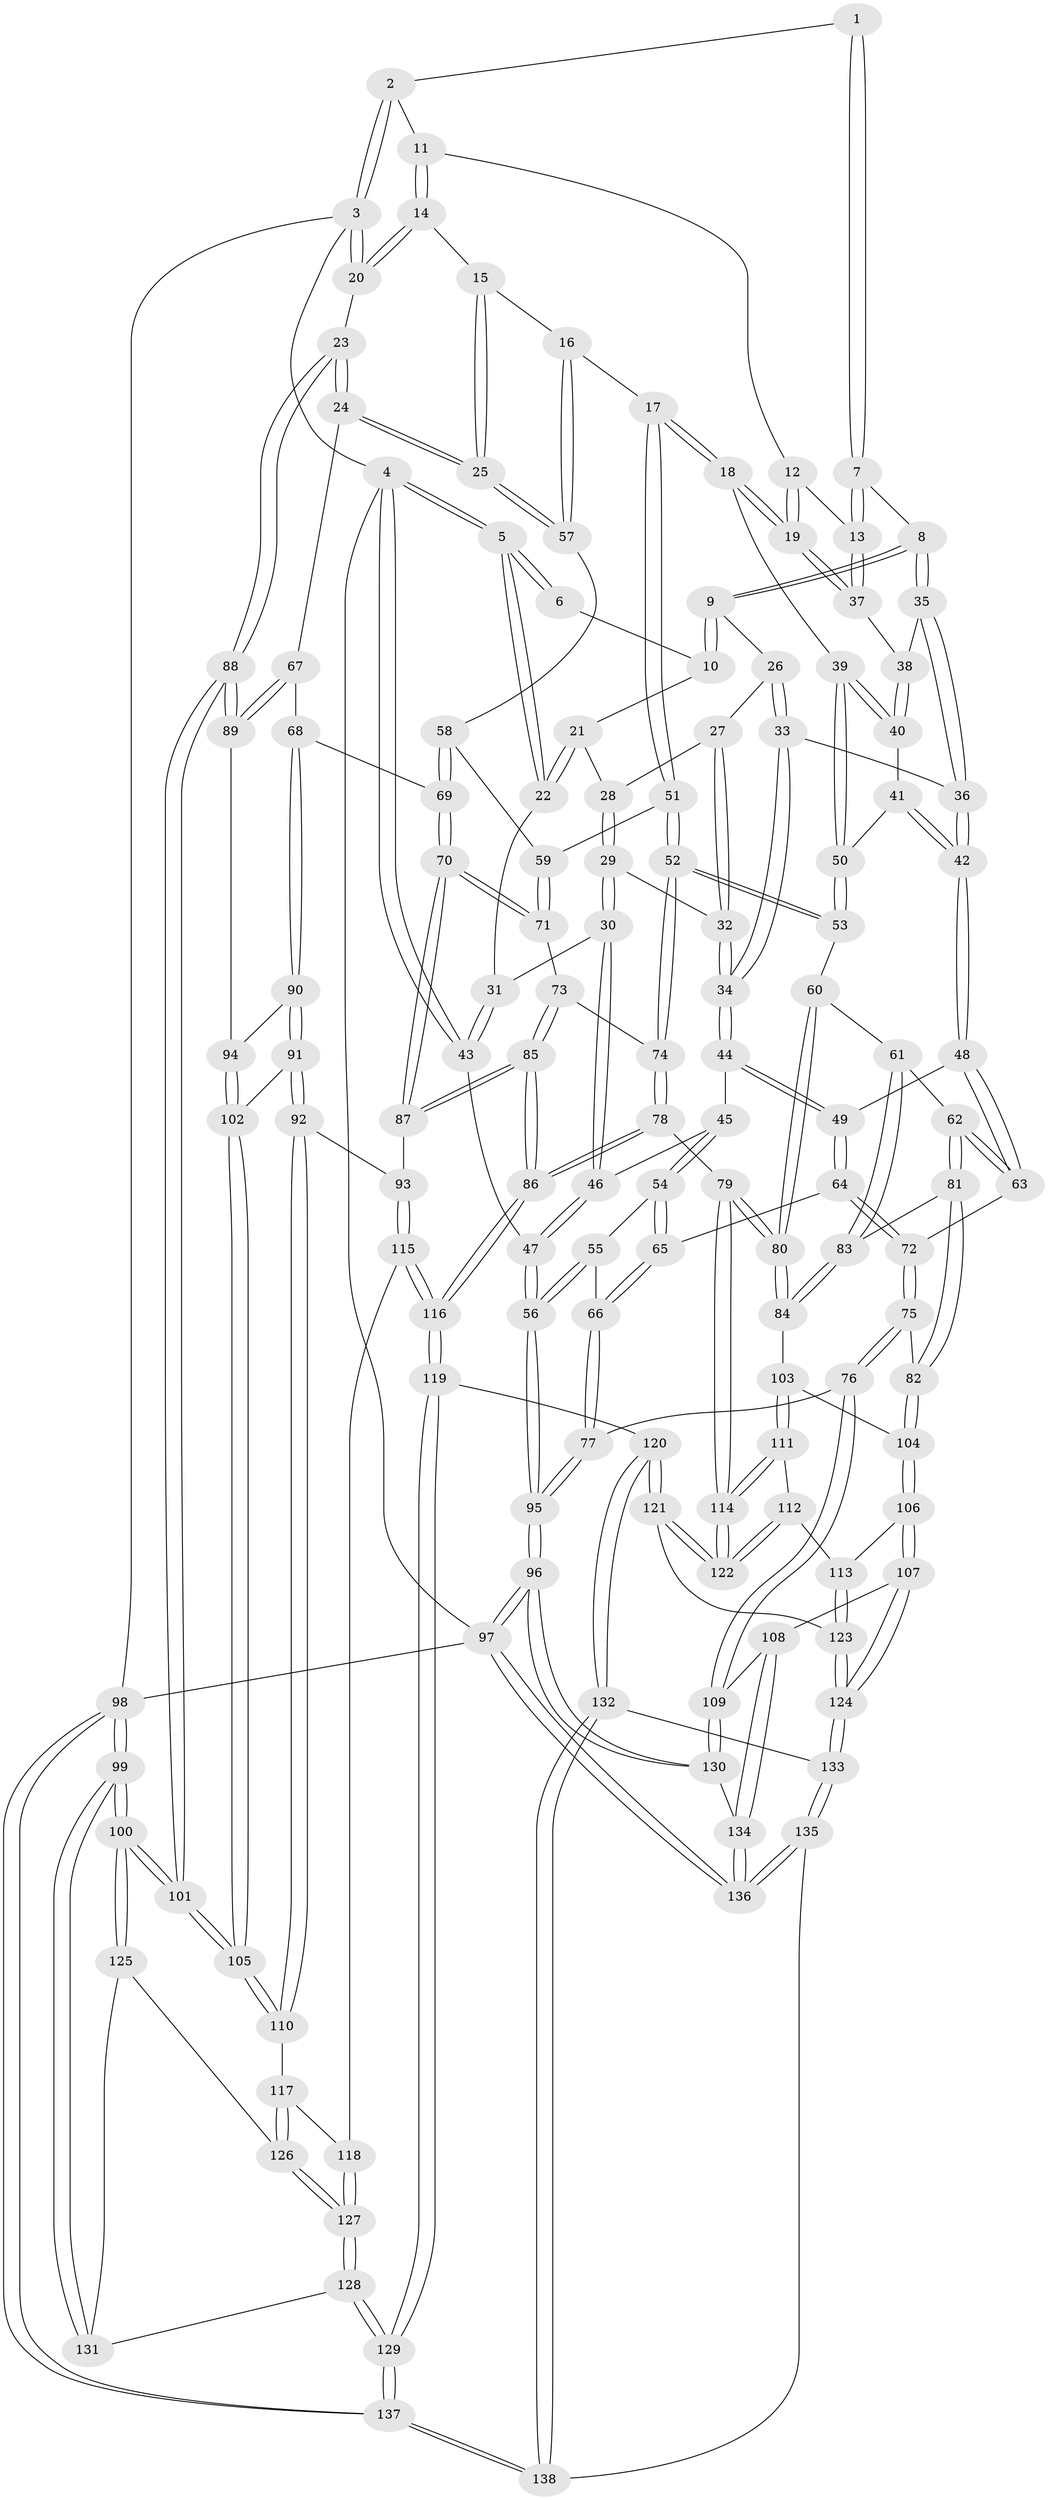 // coarse degree distribution, {2: 0.1134020618556701, 3: 0.7010309278350515, 4: 0.07216494845360824, 5: 0.10309278350515463, 6: 0.010309278350515464}
// Generated by graph-tools (version 1.1) at 2025/54/03/04/25 22:54:13]
// undirected, 138 vertices, 342 edges
graph export_dot {
  node [color=gray90,style=filled];
  1 [pos="+0.5092899066105548+0"];
  2 [pos="+0.828095475274226+0"];
  3 [pos="+1+0"];
  4 [pos="+0+0"];
  5 [pos="+0+0"];
  6 [pos="+0.26834890480561924+0"];
  7 [pos="+0.5143622991076712+0.003536527584843062"];
  8 [pos="+0.3657177161131427+0.10882493643473705"];
  9 [pos="+0.32571313585190814+0.08900022316376174"];
  10 [pos="+0.2881765239617568+0"];
  11 [pos="+0.8260307202301115+0"];
  12 [pos="+0.7388272178986894+0"];
  13 [pos="+0.5831393988587643+0.10809145993165521"];
  14 [pos="+0.864458667279431+0.0121017862186407"];
  15 [pos="+0.859189595128259+0.04418303490950087"];
  16 [pos="+0.7906942465525806+0.2466716184508291"];
  17 [pos="+0.7842860694484187+0.2459329947494396"];
  18 [pos="+0.7688669348255872+0.24042615423767782"];
  19 [pos="+0.7093587808218663+0.1888796284157845"];
  20 [pos="+1+0.23746742633285206"];
  21 [pos="+0.15306140539045623+0.08462551058461695"];
  22 [pos="+0.036541334254152166+0.02335020136394418"];
  23 [pos="+1+0.26742847707671735"];
  24 [pos="+1+0.2784239711500265"];
  25 [pos="+1+0.2781366163552815"];
  26 [pos="+0.27639756461851805+0.12701848126158685"];
  27 [pos="+0.224863758143735+0.1293860629235806"];
  28 [pos="+0.15848489520703538+0.09342877758368806"];
  29 [pos="+0.13953785843086056+0.23266988762133953"];
  30 [pos="+0.11207735318150631+0.23902663311584674"];
  31 [pos="+0.07741631898518303+0.22534239203781609"];
  32 [pos="+0.1594828149551313+0.23506174227976787"];
  33 [pos="+0.24862517201754292+0.27095674482231463"];
  34 [pos="+0.24628693579644823+0.27275400903784214"];
  35 [pos="+0.41498878589530813+0.20814704359691377"];
  36 [pos="+0.40516763183651383+0.237560806581343"];
  37 [pos="+0.591624019914911+0.13860394490273567"];
  38 [pos="+0.5545488206496207+0.16888239229215987"];
  39 [pos="+0.6232110107145457+0.32069166283381784"];
  40 [pos="+0.5512458734240032+0.2898962731932724"];
  41 [pos="+0.5045332963803626+0.32062020240839056"];
  42 [pos="+0.4374390399444049+0.3389136228218163"];
  43 [pos="+0+0.32005454649442894"];
  44 [pos="+0.24791838557957763+0.35904404024296793"];
  45 [pos="+0.10625169009970366+0.36142153288223866"];
  46 [pos="+0.10446645329522855+0.3586238298080484"];
  47 [pos="+0+0.336464007078894"];
  48 [pos="+0.43079653059699524+0.36671929791134983"];
  49 [pos="+0.269460106765056+0.4043531703106297"];
  50 [pos="+0.5965697373451797+0.38522057061934956"];
  51 [pos="+0.6604184179296008+0.44719154398484334"];
  52 [pos="+0.6371342408610147+0.4620609784842854"];
  53 [pos="+0.5922041146377814+0.44358158592637237"];
  54 [pos="+0.10482158962183065+0.400315382242779"];
  55 [pos="+0.102624678024069+0.4088751058403207"];
  56 [pos="+0+0.5855156872879836"];
  57 [pos="+0.8530074220232098+0.28651897126882314"];
  58 [pos="+0.8447540057855618+0.3369066041932766"];
  59 [pos="+0.7391626231296023+0.45194285725970734"];
  60 [pos="+0.5621496739426679+0.45250068171448915"];
  61 [pos="+0.5215678431198212+0.46264700879649434"];
  62 [pos="+0.4827646567800812+0.45070124717988325"];
  63 [pos="+0.4634137476441921+0.43398379131134424"];
  64 [pos="+0.2680463884395252+0.4096078706555166"];
  65 [pos="+0.25495208752026194+0.430062983641793"];
  66 [pos="+0.19671113636801096+0.5532845259854831"];
  67 [pos="+0.9162184375845865+0.5250219000172245"];
  68 [pos="+0.9023587302735162+0.5263129900062504"];
  69 [pos="+0.8539682292131776+0.5060201898946582"];
  70 [pos="+0.8322546514669926+0.5219135231899864"];
  71 [pos="+0.7633507467752401+0.5142812537575714"];
  72 [pos="+0.36766257081878756+0.4994207517106825"];
  73 [pos="+0.7472031772250725+0.5215477782174096"];
  74 [pos="+0.6481048581628651+0.489201917123081"];
  75 [pos="+0.34626312159086703+0.5998366033136152"];
  76 [pos="+0.19443040352282986+0.6506045424907634"];
  77 [pos="+0.18329667975864045+0.6403151058854035"];
  78 [pos="+0.6431372936083886+0.6490645040721827"];
  79 [pos="+0.6296724009611399+0.6507158018517835"];
  80 [pos="+0.6172516219681379+0.6456564006391641"];
  81 [pos="+0.4235953430782589+0.5887834131342157"];
  82 [pos="+0.39396869307043136+0.6061832819403881"];
  83 [pos="+0.5405594127215335+0.597790546510664"];
  84 [pos="+0.568184167645934+0.6275540245831761"];
  85 [pos="+0.6805430601518351+0.6577116856687575"];
  86 [pos="+0.6775026176288226+0.6615339756302588"];
  87 [pos="+0.8237835187698813+0.5522884374039592"];
  88 [pos="+1+0.6665052545104776"];
  89 [pos="+1+0.5911237422791407"];
  90 [pos="+0.9078068678323593+0.6035752566684718"];
  91 [pos="+0.8814131735611089+0.6546282437379113"];
  92 [pos="+0.8567825297399174+0.6695268104801966"];
  93 [pos="+0.8406547138190654+0.6723662852425646"];
  94 [pos="+0.9262696399027398+0.6081524677926334"];
  95 [pos="+0+0.5989016598986948"];
  96 [pos="+0+0.8798061578404536"];
  97 [pos="+0+1"];
  98 [pos="+1+1"];
  99 [pos="+1+1"];
  100 [pos="+1+0.8494507208169045"];
  101 [pos="+1+0.6841433701222834"];
  102 [pos="+0.9784782036536465+0.6662743001110686"];
  103 [pos="+0.47907255480606864+0.6823562853850293"];
  104 [pos="+0.4331739953237698+0.6668392350760958"];
  105 [pos="+1+0.6944479846095702"];
  106 [pos="+0.4047913440363543+0.738433607280365"];
  107 [pos="+0.2981623278426244+0.8222834651412377"];
  108 [pos="+0.25248681425796804+0.8093668240567107"];
  109 [pos="+0.21457978093260424+0.720749852714874"];
  110 [pos="+0.9434268559384658+0.7371460616150993"];
  111 [pos="+0.4817062047744296+0.6963314935272948"];
  112 [pos="+0.48175555023130284+0.7416593623295805"];
  113 [pos="+0.4729641990682598+0.745887706660001"];
  114 [pos="+0.5716697496776256+0.7358493880488394"];
  115 [pos="+0.782626180512789+0.7206953950380125"];
  116 [pos="+0.7373475104157552+0.7245393284956267"];
  117 [pos="+0.9038592148948547+0.78464413572942"];
  118 [pos="+0.8476419269745985+0.7771954017027232"];
  119 [pos="+0.6947886866099412+0.8662794566148333"];
  120 [pos="+0.6208706017530786+0.884241039264804"];
  121 [pos="+0.5514091225062181+0.8145057802425555"];
  122 [pos="+0.5491115740209463+0.7797312334459449"];
  123 [pos="+0.4301283264143791+0.8507377092371209"];
  124 [pos="+0.3828603528326413+0.8776930867203919"];
  125 [pos="+0.9394368380829546+0.8265305169694948"];
  126 [pos="+0.9221145511875114+0.8134208481433416"];
  127 [pos="+0.843172721860426+0.8936408143464801"];
  128 [pos="+0.8385674265436063+0.9109767965818337"];
  129 [pos="+0.7675190416159875+0.9318358075728765"];
  130 [pos="+0+0.8746513004871224"];
  131 [pos="+0.9051858143995318+0.9325141349082291"];
  132 [pos="+0.5961751503900377+0.9229750465032439"];
  133 [pos="+0.4195791926177011+0.9554298151329361"];
  134 [pos="+0.1869935540687688+0.9084876631933871"];
  135 [pos="+0.40028120281439056+1"];
  136 [pos="+0.14794879166906003+1"];
  137 [pos="+0.7490868581334017+1"];
  138 [pos="+0.6139312532947842+1"];
  1 -- 2;
  1 -- 7;
  1 -- 7;
  2 -- 3;
  2 -- 3;
  2 -- 11;
  3 -- 4;
  3 -- 20;
  3 -- 20;
  3 -- 98;
  4 -- 5;
  4 -- 5;
  4 -- 43;
  4 -- 43;
  4 -- 97;
  5 -- 6;
  5 -- 6;
  5 -- 22;
  5 -- 22;
  6 -- 10;
  7 -- 8;
  7 -- 13;
  7 -- 13;
  8 -- 9;
  8 -- 9;
  8 -- 35;
  8 -- 35;
  9 -- 10;
  9 -- 10;
  9 -- 26;
  10 -- 21;
  11 -- 12;
  11 -- 14;
  11 -- 14;
  12 -- 13;
  12 -- 19;
  12 -- 19;
  13 -- 37;
  13 -- 37;
  14 -- 15;
  14 -- 20;
  14 -- 20;
  15 -- 16;
  15 -- 25;
  15 -- 25;
  16 -- 17;
  16 -- 57;
  16 -- 57;
  17 -- 18;
  17 -- 18;
  17 -- 51;
  17 -- 51;
  18 -- 19;
  18 -- 19;
  18 -- 39;
  19 -- 37;
  19 -- 37;
  20 -- 23;
  21 -- 22;
  21 -- 22;
  21 -- 28;
  22 -- 31;
  23 -- 24;
  23 -- 24;
  23 -- 88;
  23 -- 88;
  24 -- 25;
  24 -- 25;
  24 -- 67;
  25 -- 57;
  25 -- 57;
  26 -- 27;
  26 -- 33;
  26 -- 33;
  27 -- 28;
  27 -- 32;
  27 -- 32;
  28 -- 29;
  28 -- 29;
  29 -- 30;
  29 -- 30;
  29 -- 32;
  30 -- 31;
  30 -- 46;
  30 -- 46;
  31 -- 43;
  31 -- 43;
  32 -- 34;
  32 -- 34;
  33 -- 34;
  33 -- 34;
  33 -- 36;
  34 -- 44;
  34 -- 44;
  35 -- 36;
  35 -- 36;
  35 -- 38;
  36 -- 42;
  36 -- 42;
  37 -- 38;
  38 -- 40;
  38 -- 40;
  39 -- 40;
  39 -- 40;
  39 -- 50;
  39 -- 50;
  40 -- 41;
  41 -- 42;
  41 -- 42;
  41 -- 50;
  42 -- 48;
  42 -- 48;
  43 -- 47;
  44 -- 45;
  44 -- 49;
  44 -- 49;
  45 -- 46;
  45 -- 54;
  45 -- 54;
  46 -- 47;
  46 -- 47;
  47 -- 56;
  47 -- 56;
  48 -- 49;
  48 -- 63;
  48 -- 63;
  49 -- 64;
  49 -- 64;
  50 -- 53;
  50 -- 53;
  51 -- 52;
  51 -- 52;
  51 -- 59;
  52 -- 53;
  52 -- 53;
  52 -- 74;
  52 -- 74;
  53 -- 60;
  54 -- 55;
  54 -- 65;
  54 -- 65;
  55 -- 56;
  55 -- 56;
  55 -- 66;
  56 -- 95;
  56 -- 95;
  57 -- 58;
  58 -- 59;
  58 -- 69;
  58 -- 69;
  59 -- 71;
  59 -- 71;
  60 -- 61;
  60 -- 80;
  60 -- 80;
  61 -- 62;
  61 -- 83;
  61 -- 83;
  62 -- 63;
  62 -- 63;
  62 -- 81;
  62 -- 81;
  63 -- 72;
  64 -- 65;
  64 -- 72;
  64 -- 72;
  65 -- 66;
  65 -- 66;
  66 -- 77;
  66 -- 77;
  67 -- 68;
  67 -- 89;
  67 -- 89;
  68 -- 69;
  68 -- 90;
  68 -- 90;
  69 -- 70;
  69 -- 70;
  70 -- 71;
  70 -- 71;
  70 -- 87;
  70 -- 87;
  71 -- 73;
  72 -- 75;
  72 -- 75;
  73 -- 74;
  73 -- 85;
  73 -- 85;
  74 -- 78;
  74 -- 78;
  75 -- 76;
  75 -- 76;
  75 -- 82;
  76 -- 77;
  76 -- 109;
  76 -- 109;
  77 -- 95;
  77 -- 95;
  78 -- 79;
  78 -- 86;
  78 -- 86;
  79 -- 80;
  79 -- 80;
  79 -- 114;
  79 -- 114;
  80 -- 84;
  80 -- 84;
  81 -- 82;
  81 -- 82;
  81 -- 83;
  82 -- 104;
  82 -- 104;
  83 -- 84;
  83 -- 84;
  84 -- 103;
  85 -- 86;
  85 -- 86;
  85 -- 87;
  85 -- 87;
  86 -- 116;
  86 -- 116;
  87 -- 93;
  88 -- 89;
  88 -- 89;
  88 -- 101;
  88 -- 101;
  89 -- 94;
  90 -- 91;
  90 -- 91;
  90 -- 94;
  91 -- 92;
  91 -- 92;
  91 -- 102;
  92 -- 93;
  92 -- 110;
  92 -- 110;
  93 -- 115;
  93 -- 115;
  94 -- 102;
  94 -- 102;
  95 -- 96;
  95 -- 96;
  96 -- 97;
  96 -- 97;
  96 -- 130;
  96 -- 130;
  97 -- 136;
  97 -- 136;
  97 -- 98;
  98 -- 99;
  98 -- 99;
  98 -- 137;
  98 -- 137;
  99 -- 100;
  99 -- 100;
  99 -- 131;
  99 -- 131;
  100 -- 101;
  100 -- 101;
  100 -- 125;
  100 -- 125;
  101 -- 105;
  101 -- 105;
  102 -- 105;
  102 -- 105;
  103 -- 104;
  103 -- 111;
  103 -- 111;
  104 -- 106;
  104 -- 106;
  105 -- 110;
  105 -- 110;
  106 -- 107;
  106 -- 107;
  106 -- 113;
  107 -- 108;
  107 -- 124;
  107 -- 124;
  108 -- 109;
  108 -- 134;
  108 -- 134;
  109 -- 130;
  109 -- 130;
  110 -- 117;
  111 -- 112;
  111 -- 114;
  111 -- 114;
  112 -- 113;
  112 -- 122;
  112 -- 122;
  113 -- 123;
  113 -- 123;
  114 -- 122;
  114 -- 122;
  115 -- 116;
  115 -- 116;
  115 -- 118;
  116 -- 119;
  116 -- 119;
  117 -- 118;
  117 -- 126;
  117 -- 126;
  118 -- 127;
  118 -- 127;
  119 -- 120;
  119 -- 129;
  119 -- 129;
  120 -- 121;
  120 -- 121;
  120 -- 132;
  120 -- 132;
  121 -- 122;
  121 -- 122;
  121 -- 123;
  123 -- 124;
  123 -- 124;
  124 -- 133;
  124 -- 133;
  125 -- 126;
  125 -- 131;
  126 -- 127;
  126 -- 127;
  127 -- 128;
  127 -- 128;
  128 -- 129;
  128 -- 129;
  128 -- 131;
  129 -- 137;
  129 -- 137;
  130 -- 134;
  132 -- 133;
  132 -- 138;
  132 -- 138;
  133 -- 135;
  133 -- 135;
  134 -- 136;
  134 -- 136;
  135 -- 136;
  135 -- 136;
  135 -- 138;
  137 -- 138;
  137 -- 138;
}
